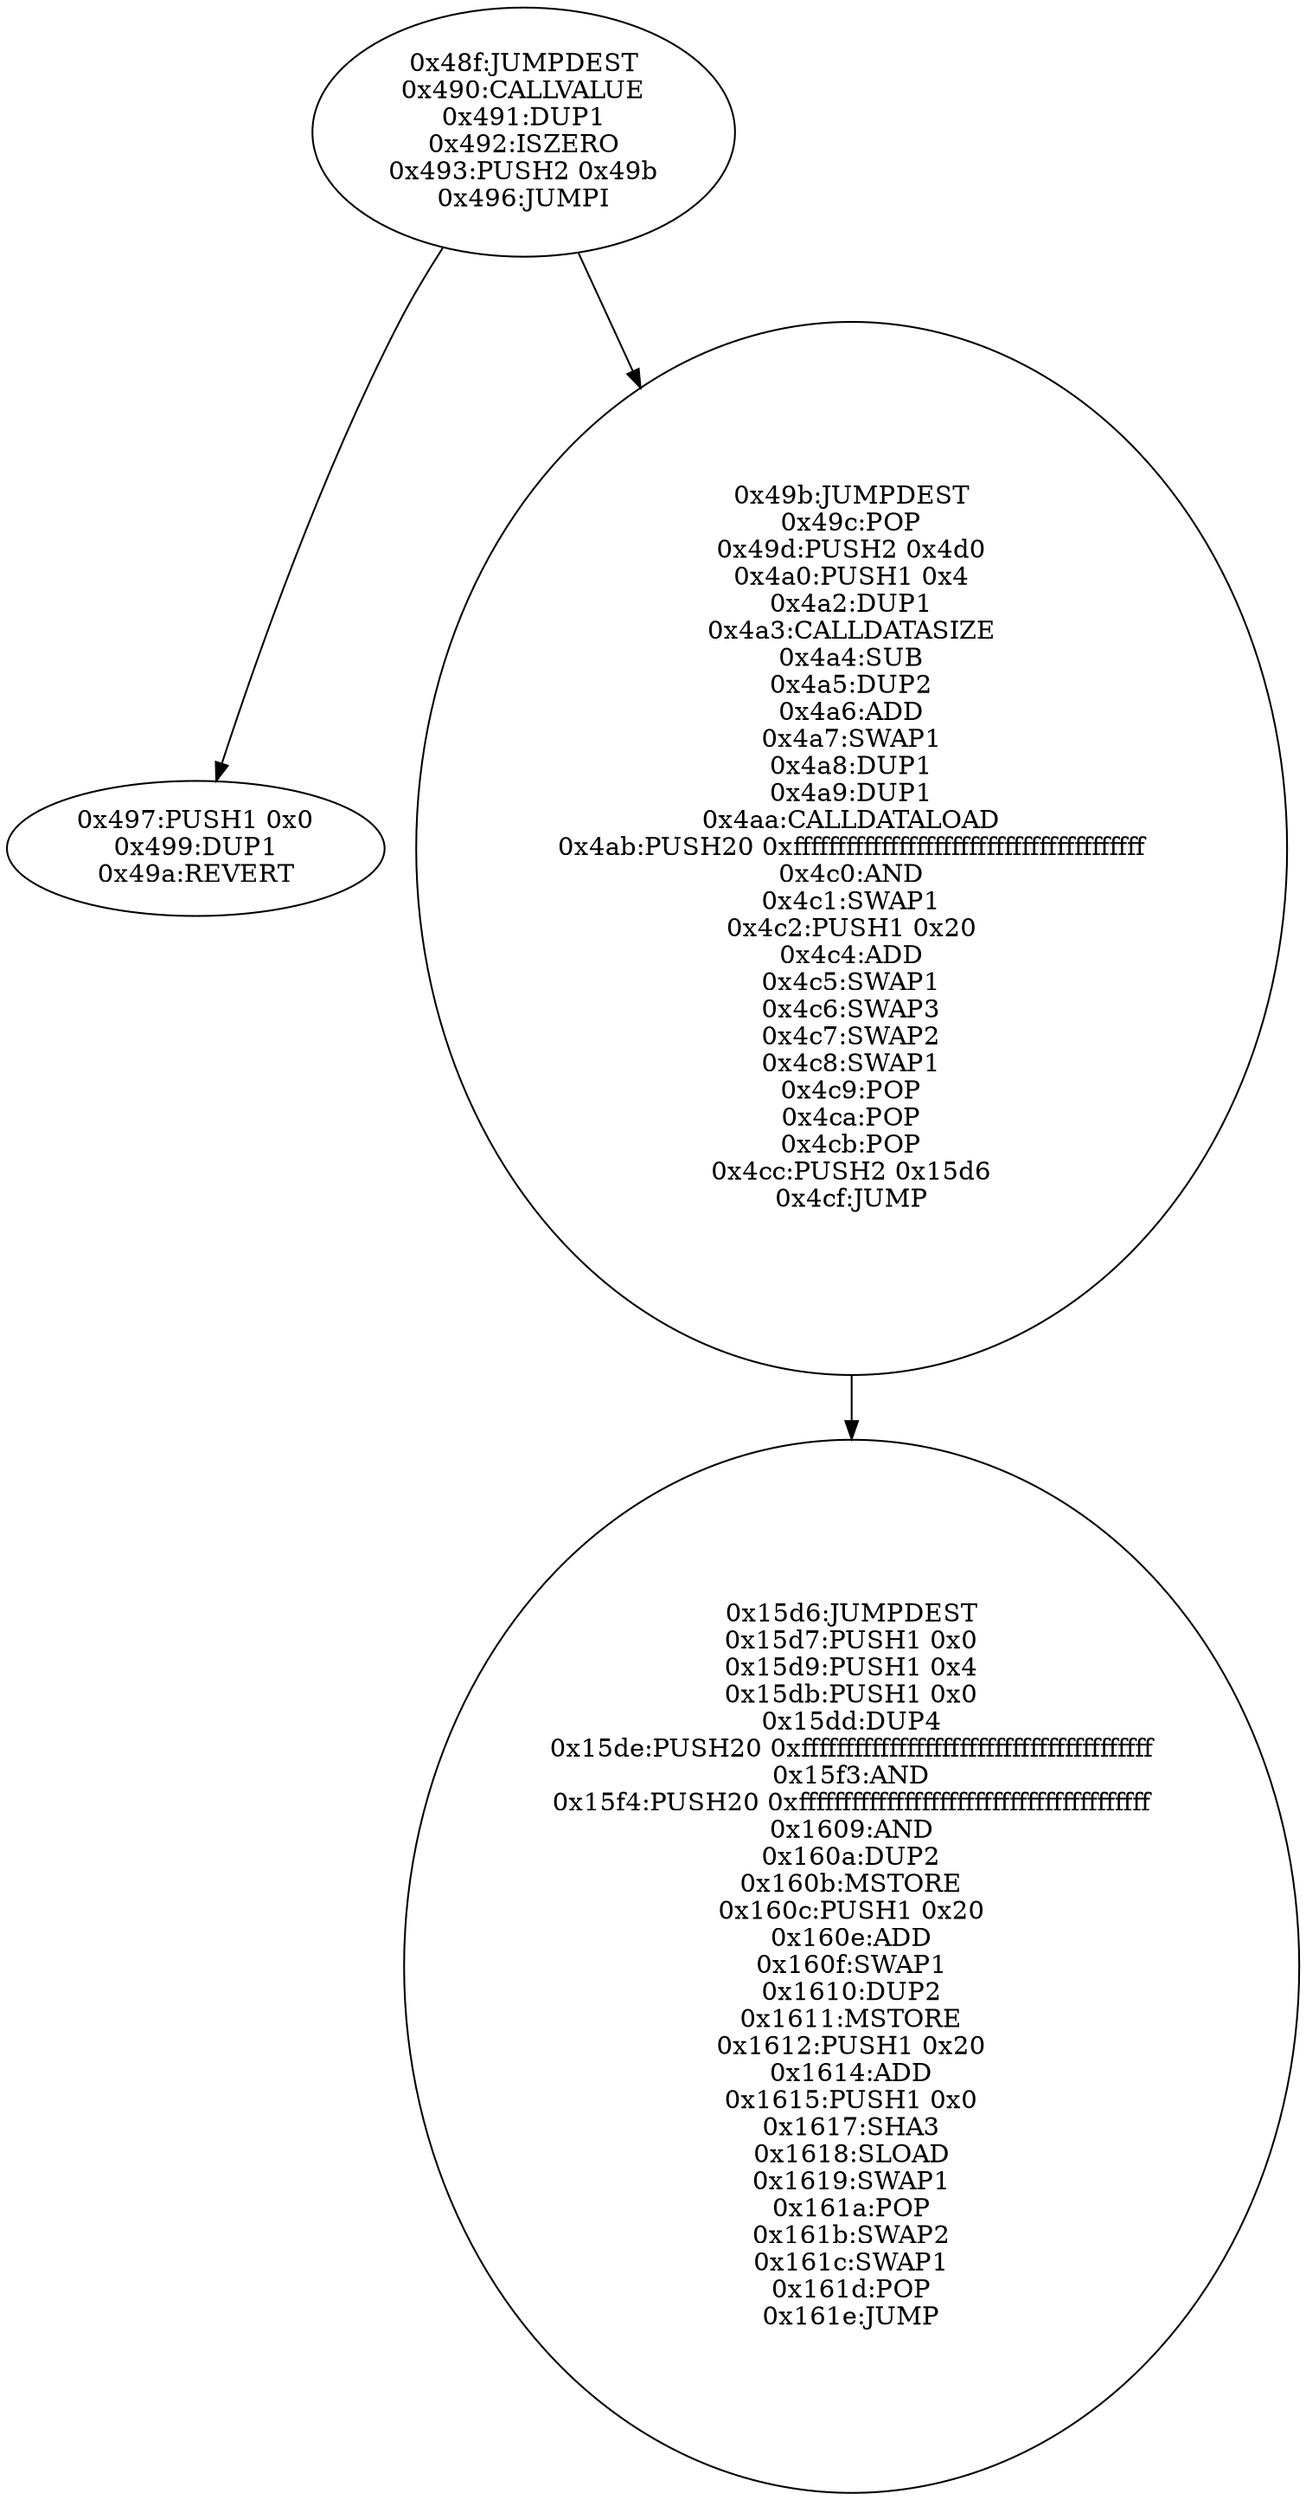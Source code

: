digraph{
1167[label="0x48f:JUMPDEST
0x490:CALLVALUE
0x491:DUP1
0x492:ISZERO
0x493:PUSH2 0x49b
0x496:JUMPI"]
1167 -> 1175
1167 -> 1179
1175[label="0x497:PUSH1 0x0
0x499:DUP1
0x49a:REVERT"]
1179[label="0x49b:JUMPDEST
0x49c:POP
0x49d:PUSH2 0x4d0
0x4a0:PUSH1 0x4
0x4a2:DUP1
0x4a3:CALLDATASIZE
0x4a4:SUB
0x4a5:DUP2
0x4a6:ADD
0x4a7:SWAP1
0x4a8:DUP1
0x4a9:DUP1
0x4aa:CALLDATALOAD
0x4ab:PUSH20 0xffffffffffffffffffffffffffffffffffffffff
0x4c0:AND
0x4c1:SWAP1
0x4c2:PUSH1 0x20
0x4c4:ADD
0x4c5:SWAP1
0x4c6:SWAP3
0x4c7:SWAP2
0x4c8:SWAP1
0x4c9:POP
0x4ca:POP
0x4cb:POP
0x4cc:PUSH2 0x15d6
0x4cf:JUMP"]
1179 -> 5590
5590[label="0x15d6:JUMPDEST
0x15d7:PUSH1 0x0
0x15d9:PUSH1 0x4
0x15db:PUSH1 0x0
0x15dd:DUP4
0x15de:PUSH20 0xffffffffffffffffffffffffffffffffffffffff
0x15f3:AND
0x15f4:PUSH20 0xffffffffffffffffffffffffffffffffffffffff
0x1609:AND
0x160a:DUP2
0x160b:MSTORE
0x160c:PUSH1 0x20
0x160e:ADD
0x160f:SWAP1
0x1610:DUP2
0x1611:MSTORE
0x1612:PUSH1 0x20
0x1614:ADD
0x1615:PUSH1 0x0
0x1617:SHA3
0x1618:SLOAD
0x1619:SWAP1
0x161a:POP
0x161b:SWAP2
0x161c:SWAP1
0x161d:POP
0x161e:JUMP"]

}